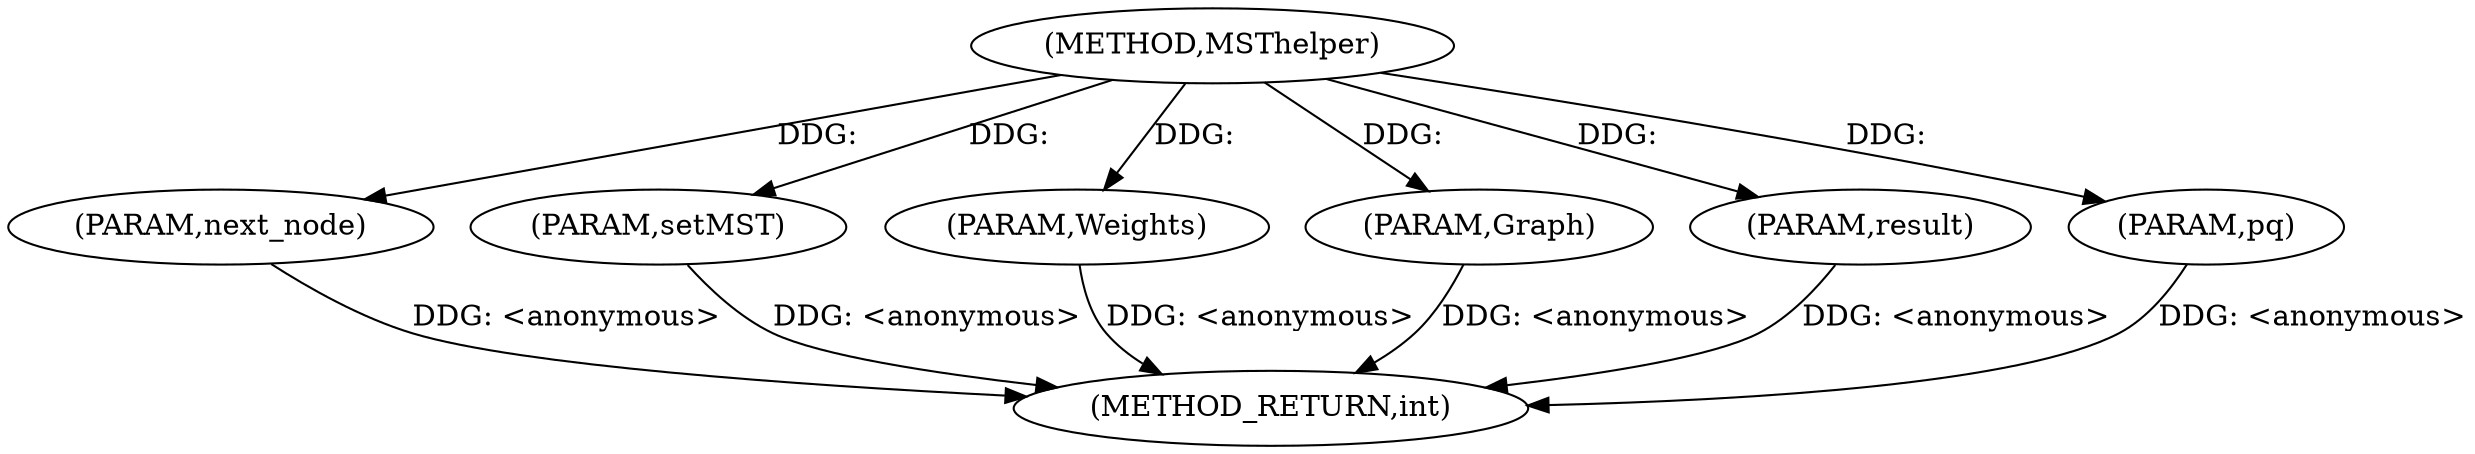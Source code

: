 digraph "MSThelper" {  
"1000855" [label = "(METHOD,MSThelper)" ]
"1000863" [label = "(METHOD_RETURN,int)" ]
"1000856" [label = "(PARAM,next_node)" ]
"1000857" [label = "(PARAM,setMST)" ]
"1000858" [label = "(PARAM,Weights)" ]
"1000859" [label = "(PARAM,Graph)" ]
"1000860" [label = "(PARAM,result)" ]
"1000861" [label = "(PARAM,pq)" ]
  "1000856" -> "1000863"  [ label = "DDG: <anonymous>"] 
  "1000857" -> "1000863"  [ label = "DDG: <anonymous>"] 
  "1000858" -> "1000863"  [ label = "DDG: <anonymous>"] 
  "1000859" -> "1000863"  [ label = "DDG: <anonymous>"] 
  "1000860" -> "1000863"  [ label = "DDG: <anonymous>"] 
  "1000861" -> "1000863"  [ label = "DDG: <anonymous>"] 
  "1000855" -> "1000856"  [ label = "DDG: "] 
  "1000855" -> "1000857"  [ label = "DDG: "] 
  "1000855" -> "1000858"  [ label = "DDG: "] 
  "1000855" -> "1000859"  [ label = "DDG: "] 
  "1000855" -> "1000860"  [ label = "DDG: "] 
  "1000855" -> "1000861"  [ label = "DDG: "] 
}

